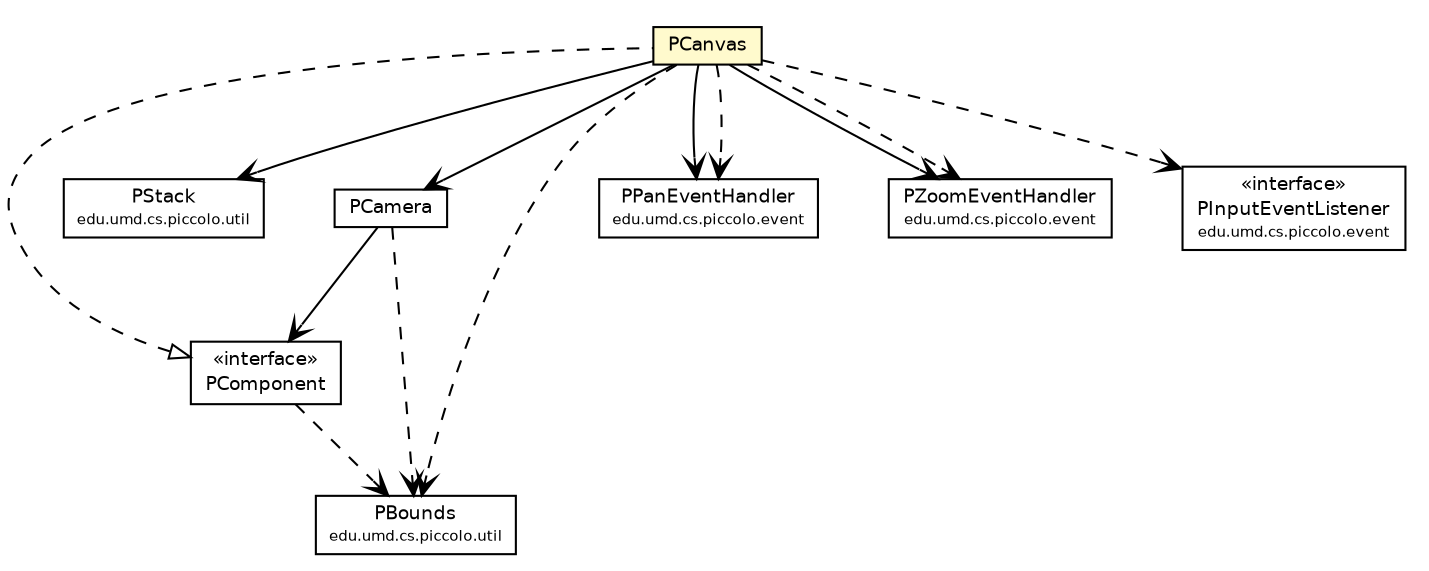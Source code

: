 #!/usr/local/bin/dot
#
# Class diagram 
# Generated by UmlGraph version 4.6 (http://www.spinellis.gr/sw/umlgraph)
#

digraph G {
	edge [fontname="Helvetica",fontsize=10,labelfontname="Helvetica",labelfontsize=10];
	node [fontname="Helvetica",fontsize=10,shape=plaintext];
	// edu.umd.cs.piccolo.util.PStack
	c959 [label=<<table border="0" cellborder="1" cellspacing="0" cellpadding="2" port="p" href="./util/PStack.html">
		<tr><td><table border="0" cellspacing="0" cellpadding="1">
			<tr><td> PStack </td></tr>
			<tr><td><font point-size="7.0"> edu.umd.cs.piccolo.util </font></td></tr>
		</table></td></tr>
		</table>>, fontname="Helvetica", fontcolor="black", fontsize=9.0];
	// edu.umd.cs.piccolo.util.PBounds
	c964 [label=<<table border="0" cellborder="1" cellspacing="0" cellpadding="2" port="p" href="./util/PBounds.html">
		<tr><td><table border="0" cellspacing="0" cellpadding="1">
			<tr><td> PBounds </td></tr>
			<tr><td><font point-size="7.0"> edu.umd.cs.piccolo.util </font></td></tr>
		</table></td></tr>
		</table>>, fontname="Helvetica", fontcolor="black", fontsize=9.0];
	// edu.umd.cs.piccolo.PCamera
	c969 [label=<<table border="0" cellborder="1" cellspacing="0" cellpadding="2" port="p" href="./PCamera.html">
		<tr><td><table border="0" cellspacing="0" cellpadding="1">
			<tr><td> PCamera </td></tr>
		</table></td></tr>
		</table>>, fontname="Helvetica", fontcolor="black", fontsize=9.0];
	// edu.umd.cs.piccolo.PComponent
	c975 [label=<<table border="0" cellborder="1" cellspacing="0" cellpadding="2" port="p" href="./PComponent.html">
		<tr><td><table border="0" cellspacing="0" cellpadding="1">
			<tr><td> &laquo;interface&raquo; </td></tr>
			<tr><td> PComponent </td></tr>
		</table></td></tr>
		</table>>, fontname="Helvetica", fontcolor="black", fontsize=9.0];
	// edu.umd.cs.piccolo.PCanvas
	c977 [label=<<table border="0" cellborder="1" cellspacing="0" cellpadding="2" port="p" bgcolor="lemonChiffon" href="./PCanvas.html">
		<tr><td><table border="0" cellspacing="0" cellpadding="1">
			<tr><td> PCanvas </td></tr>
		</table></td></tr>
		</table>>, fontname="Helvetica", fontcolor="black", fontsize=9.0];
	// edu.umd.cs.piccolo.event.PPanEventHandler
	c980 [label=<<table border="0" cellborder="1" cellspacing="0" cellpadding="2" port="p" href="./event/PPanEventHandler.html">
		<tr><td><table border="0" cellspacing="0" cellpadding="1">
			<tr><td> PPanEventHandler </td></tr>
			<tr><td><font point-size="7.0"> edu.umd.cs.piccolo.event </font></td></tr>
		</table></td></tr>
		</table>>, fontname="Helvetica", fontcolor="black", fontsize=9.0];
	// edu.umd.cs.piccolo.event.PZoomEventHandler
	c981 [label=<<table border="0" cellborder="1" cellspacing="0" cellpadding="2" port="p" href="./event/PZoomEventHandler.html">
		<tr><td><table border="0" cellspacing="0" cellpadding="1">
			<tr><td> PZoomEventHandler </td></tr>
			<tr><td><font point-size="7.0"> edu.umd.cs.piccolo.event </font></td></tr>
		</table></td></tr>
		</table>>, fontname="Helvetica", fontcolor="black", fontsize=9.0];
	// edu.umd.cs.piccolo.event.PInputEventListener
	c984 [label=<<table border="0" cellborder="1" cellspacing="0" cellpadding="2" port="p" href="./event/PInputEventListener.html">
		<tr><td><table border="0" cellspacing="0" cellpadding="1">
			<tr><td> &laquo;interface&raquo; </td></tr>
			<tr><td> PInputEventListener </td></tr>
			<tr><td><font point-size="7.0"> edu.umd.cs.piccolo.event </font></td></tr>
		</table></td></tr>
		</table>>, fontname="Helvetica", fontcolor="black", fontsize=9.0];
	//edu.umd.cs.piccolo.PCanvas implements edu.umd.cs.piccolo.PComponent
	c975:p -> c977:p [dir=back,arrowtail=empty,style=dashed];
	// edu.umd.cs.piccolo.PCamera NAVASSOC edu.umd.cs.piccolo.PComponent
	c969:p -> c975:p [taillabel="", label="", headlabel="", fontname="Helvetica", fontcolor="black", fontsize=10.0, color="black", arrowhead=open];
	// edu.umd.cs.piccolo.PCanvas NAVASSOC edu.umd.cs.piccolo.PCamera
	c977:p -> c969:p [taillabel="", label="", headlabel="", fontname="Helvetica", fontcolor="black", fontsize=10.0, color="black", arrowhead=open];
	// edu.umd.cs.piccolo.PCanvas NAVASSOC edu.umd.cs.piccolo.util.PStack
	c977:p -> c959:p [taillabel="", label="", headlabel="", fontname="Helvetica", fontcolor="black", fontsize=10.0, color="black", arrowhead=open];
	// edu.umd.cs.piccolo.PCanvas NAVASSOC edu.umd.cs.piccolo.event.PPanEventHandler
	c977:p -> c980:p [taillabel="", label="", headlabel="", fontname="Helvetica", fontcolor="black", fontsize=10.0, color="black", arrowhead=open];
	// edu.umd.cs.piccolo.PCanvas NAVASSOC edu.umd.cs.piccolo.event.PZoomEventHandler
	c977:p -> c981:p [taillabel="", label="", headlabel="", fontname="Helvetica", fontcolor="black", fontsize=10.0, color="black", arrowhead=open];
	// edu.umd.cs.piccolo.PCamera DEPEND edu.umd.cs.piccolo.util.PBounds
	c969:p -> c964:p [taillabel="", label="", headlabel="", fontname="Helvetica", fontcolor="black", fontsize=10.0, color="black", arrowhead=open, style=dashed];
	// edu.umd.cs.piccolo.PComponent DEPEND edu.umd.cs.piccolo.util.PBounds
	c975:p -> c964:p [taillabel="", label="", headlabel="", fontname="Helvetica", fontcolor="black", fontsize=10.0, color="black", arrowhead=open, style=dashed];
	// edu.umd.cs.piccolo.PCanvas DEPEND edu.umd.cs.piccolo.event.PZoomEventHandler
	c977:p -> c981:p [taillabel="", label="", headlabel="", fontname="Helvetica", fontcolor="black", fontsize=10.0, color="black", arrowhead=open, style=dashed];
	// edu.umd.cs.piccolo.PCanvas DEPEND edu.umd.cs.piccolo.util.PBounds
	c977:p -> c964:p [taillabel="", label="", headlabel="", fontname="Helvetica", fontcolor="black", fontsize=10.0, color="black", arrowhead=open, style=dashed];
	// edu.umd.cs.piccolo.PCanvas DEPEND edu.umd.cs.piccolo.event.PPanEventHandler
	c977:p -> c980:p [taillabel="", label="", headlabel="", fontname="Helvetica", fontcolor="black", fontsize=10.0, color="black", arrowhead=open, style=dashed];
	// edu.umd.cs.piccolo.PCanvas DEPEND edu.umd.cs.piccolo.event.PInputEventListener
	c977:p -> c984:p [taillabel="", label="", headlabel="", fontname="Helvetica", fontcolor="black", fontsize=10.0, color="black", arrowhead=open, style=dashed];
}

